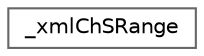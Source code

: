 digraph "Graphical Class Hierarchy"
{
 // LATEX_PDF_SIZE
  bgcolor="transparent";
  edge [fontname=Helvetica,fontsize=10,labelfontname=Helvetica,labelfontsize=10];
  node [fontname=Helvetica,fontsize=10,shape=box,height=0.2,width=0.4];
  rankdir="LR";
  Node0 [label="_xmlChSRange",height=0.2,width=0.4,color="grey40", fillcolor="white", style="filled",URL="$struct__xml_ch_s_range.html",tooltip=" "];
}
